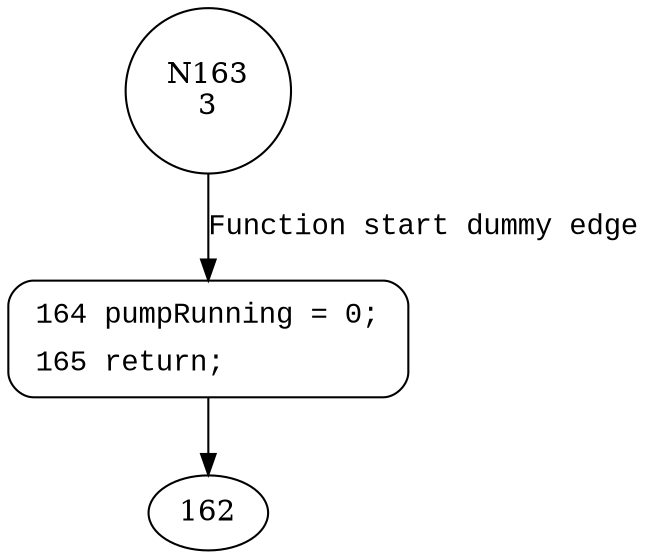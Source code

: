 digraph deactivatePump {
163 [shape="circle" label="N163\n3"]
164 [shape="circle" label="N164\n2"]
164 [style="filled,bold" penwidth="1" fillcolor="white" fontname="Courier New" shape="Mrecord" label=<<table border="0" cellborder="0" cellpadding="3" bgcolor="white"><tr><td align="right">164</td><td align="left">pumpRunning = 0;</td></tr><tr><td align="right">165</td><td align="left">return;</td></tr></table>>]
164 -> 162[label=""]
163 -> 164 [label="Function start dummy edge" fontname="Courier New"]
}